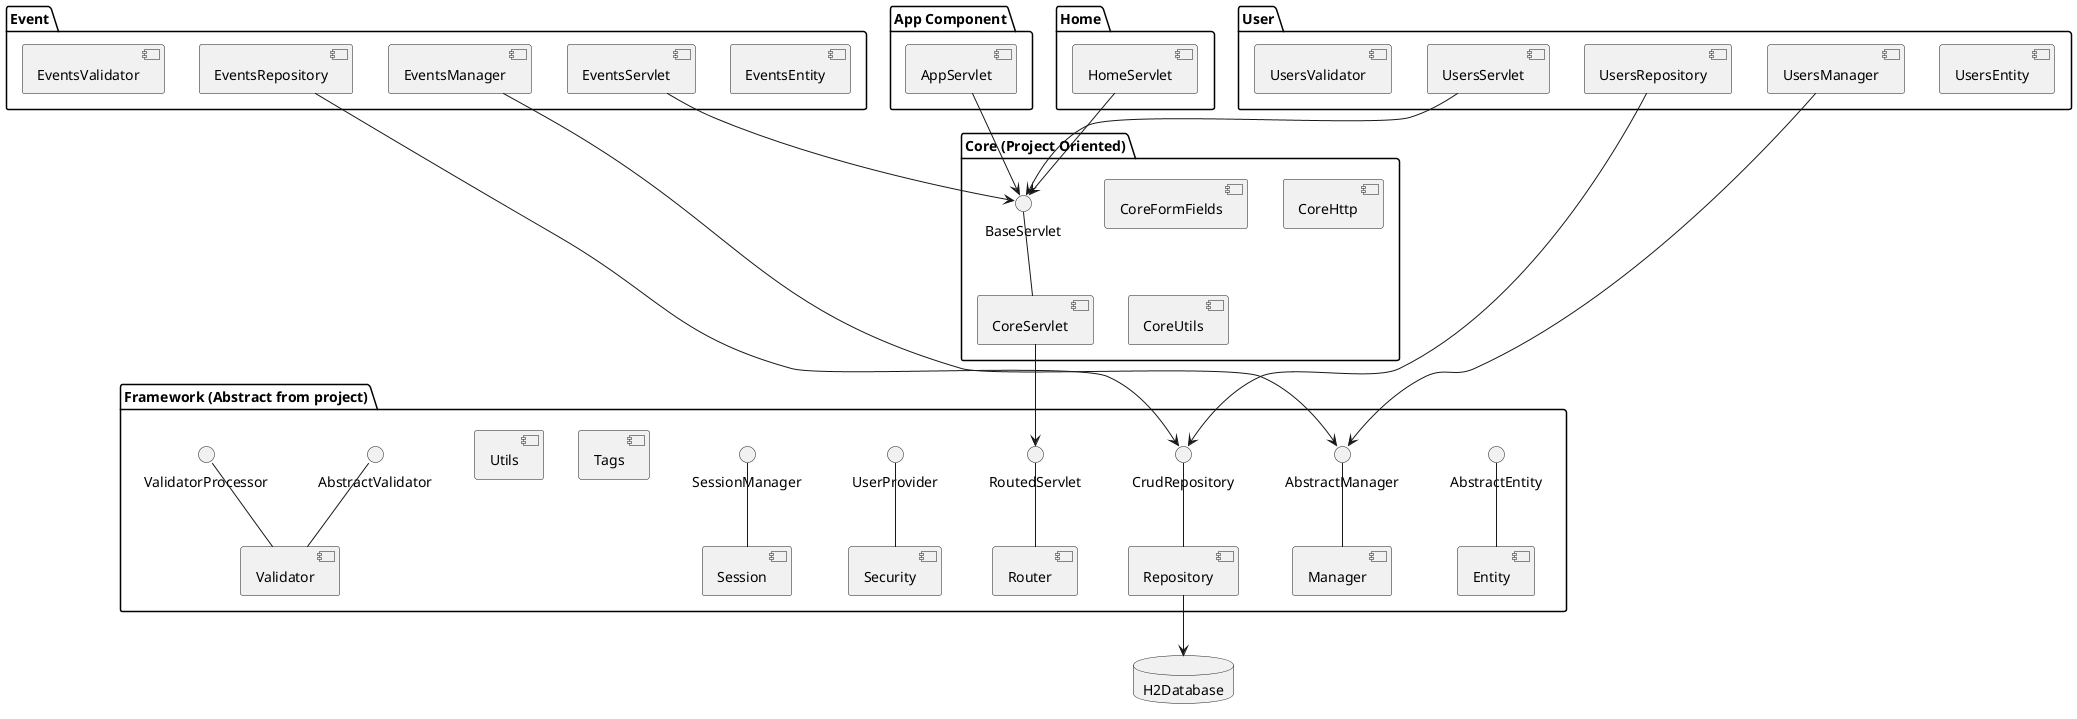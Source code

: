 @startuml

database H2Database

package "App Component" {
[AppServlet]
}

package "Event" {
[EventsEntity]
[EventsManager]
[EventsRepository]
[EventsServlet]
[EventsValidator]
}

package "Home" {
[HomeServlet]
}

package "User" {
[UsersEntity]
[UsersManager]
[UsersRepository]
[UsersServlet]
[UsersValidator]
}

package "Core (Project Oriented)" {
[CoreFormFields]
[CoreHttp]
BaseServlet -down- [CoreServlet]
[EventsServlet] --> BaseServlet
[HomeServlet] --> BaseServlet
[UsersServlet] --> BaseServlet
[AppServlet] --> BaseServlet
[CoreUtils]
}

package "Framework (Abstract from project)" {
AbstractEntity -down- [Entity]

AbstractManager -down- [Manager]
[EventsManager] --> AbstractManager
[UsersManager] --> AbstractManager

CrudRepository -down- [Repository]
[Repository] --> H2Database
[UsersRepository] --> CrudRepository
[EventsRepository] --> CrudRepository

RoutedServlet -down- [Router]
[CoreServlet] --> RoutedServlet

UserProvider -down- [Security]

SessionManager -down- [Session]

[Tags]

[Utils]

AbstractValidator -down- [Validator]
ValidatorProcessor -down- [Validator]
}

@enduml
